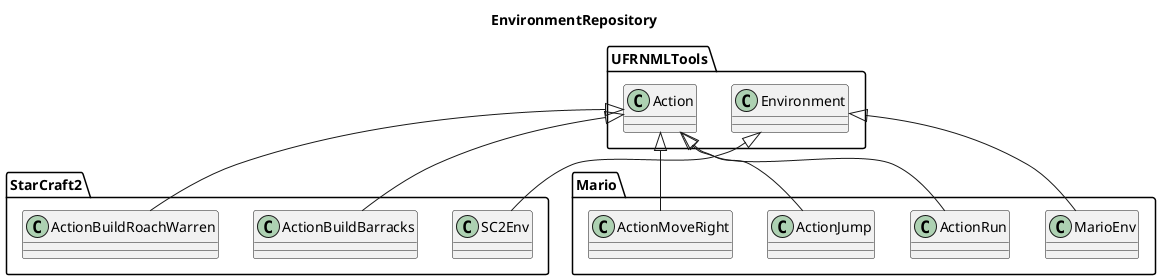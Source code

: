 @startuml

title EnvironmentRepository

package UFRNMLTools {
    class Environment 
    class Action
}

package StarCraft2 {
    class SC2Env
    class ActionBuildBarracks
    class ActionBuildRoachWarren
}

package Mario {
    class MarioEnv
    class ActionJump
    class ActionMoveRight
    class ActionRun
}

' Relacionamentos '

Environment <|-- SC2Env
Environment <|-- MarioEnv

Action <|-- ActionBuildBarracks
Action <|-- ActionBuildRoachWarren
Action <|-- ActionJump
Action <|-- ActionMoveRight
Action <|-- ActionRun

@enduml